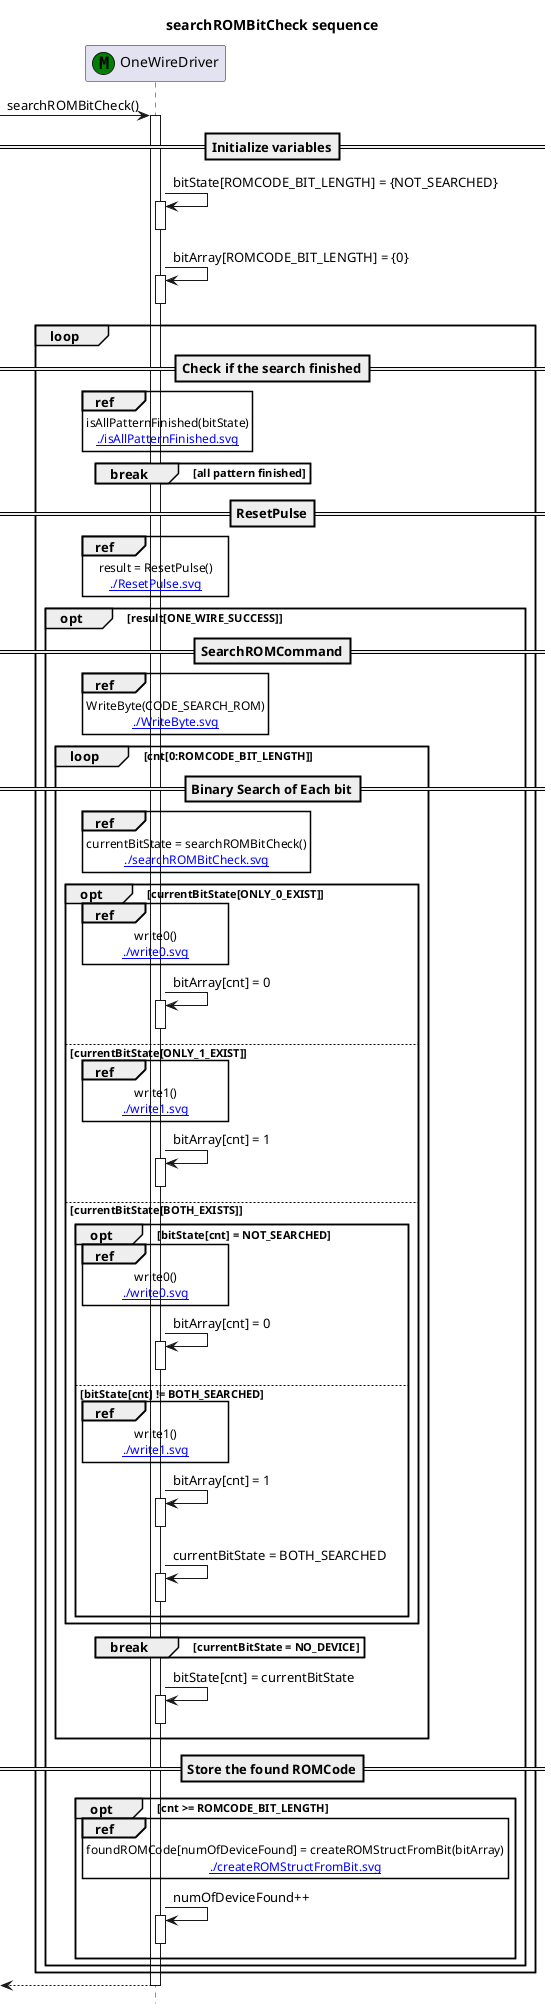 @startuml

hide footbox

title searchROMBitCheck sequence

participant "OneWireDriver" as ModuleOneWireDriver<<M,Green>>[[../Class/OneWireDriver.svg]]


-> ModuleOneWireDriver : searchROMBitCheck()
  activate ModuleOneWireDriver

==Initialize variables==
ModuleOneWireDriver -> ModuleOneWireDriver : bitState[ROMCODE_BIT_LENGTH] = {NOT_SEARCHED}
  activate ModuleOneWireDriver
  deactivate ModuleOneWireDriver

ModuleOneWireDriver -> ModuleOneWireDriver : bitArray[ROMCODE_BIT_LENGTH] = {0}
  activate ModuleOneWireDriver
  deactivate ModuleOneWireDriver

loop
==Check if the search finished==
  ref over ModuleOneWireDriver
    isAllPatternFinished(bitState)
    [[./isAllPatternFinished.svg]]
  end ref

  break all pattern finished
  end

==ResetPulse==
  ref over ModuleOneWireDriver
    result = ResetPulse()
    [[./ResetPulse.svg]]
  end ref

  opt result[ONE_WIRE_SUCCESS]
  ==SearchROMCommand==
    ref over ModuleOneWireDriver
      WriteByte(CODE_SEARCH_ROM)
      [[./WriteByte.svg]]
    end ref

    loop cnt[0:ROMCODE_BIT_LENGTH]
    ==Binary Search of Each bit==
      ref over ModuleOneWireDriver
        currentBitState = searchROMBitCheck()
        [[./searchROMBitCheck.svg]]
      end ref

      opt currentBitState[ONLY_0_EXIST]
        ref over ModuleOneWireDriver
          write0()
          [[./write0.svg]]
        end ref
        ModuleOneWireDriver -> ModuleOneWireDriver : bitArray[cnt] = 0
          activate ModuleOneWireDriver
          deactivate ModuleOneWireDriver
      else currentBitState[ONLY_1_EXIST]
        ref over ModuleOneWireDriver
          write1()
          [[./write1.svg]]
        end ref
        ModuleOneWireDriver -> ModuleOneWireDriver : bitArray[cnt] = 1
          activate ModuleOneWireDriver
          deactivate ModuleOneWireDriver
      else currentBitState[BOTH_EXISTS]
        opt bitState[cnt] = NOT_SEARCHED
          ref over ModuleOneWireDriver
            write0()
            [[./write0.svg]]
          end ref
          ModuleOneWireDriver -> ModuleOneWireDriver : bitArray[cnt] = 0
            activate ModuleOneWireDriver
            deactivate ModuleOneWireDriver
        else bitState[cnt] != BOTH_SEARCHED
          ref over ModuleOneWireDriver
            write1()
            [[./write1.svg]]
          end ref
          ModuleOneWireDriver -> ModuleOneWireDriver : bitArray[cnt] = 1
            activate ModuleOneWireDriver
            deactivate ModuleOneWireDriver
          ModuleOneWireDriver -> ModuleOneWireDriver : currentBitState = BOTH_SEARCHED
            activate ModuleOneWireDriver
            deactivate ModuleOneWireDriver
        end
      end

      break currentBitState = NO_DEVICE
      end

      ModuleOneWireDriver -> ModuleOneWireDriver : bitState[cnt] = currentBitState
        activate ModuleOneWireDriver
        deactivate ModuleOneWireDriver
    end

==Store the found ROMCode==
    opt cnt >= ROMCODE_BIT_LENGTH
      ref over ModuleOneWireDriver
        foundROMCode[numOfDeviceFound] = createROMStructFromBit(bitArray)
        [[./createROMStructFromBit.svg]]
      end ref
      ModuleOneWireDriver -> ModuleOneWireDriver : numOfDeviceFound++
        activate ModuleOneWireDriver
        deactivate ModuleOneWireDriver
    end
  end
end
<-- ModuleOneWireDriver
  deactivate ModuleOneWireDriver

@enduml
